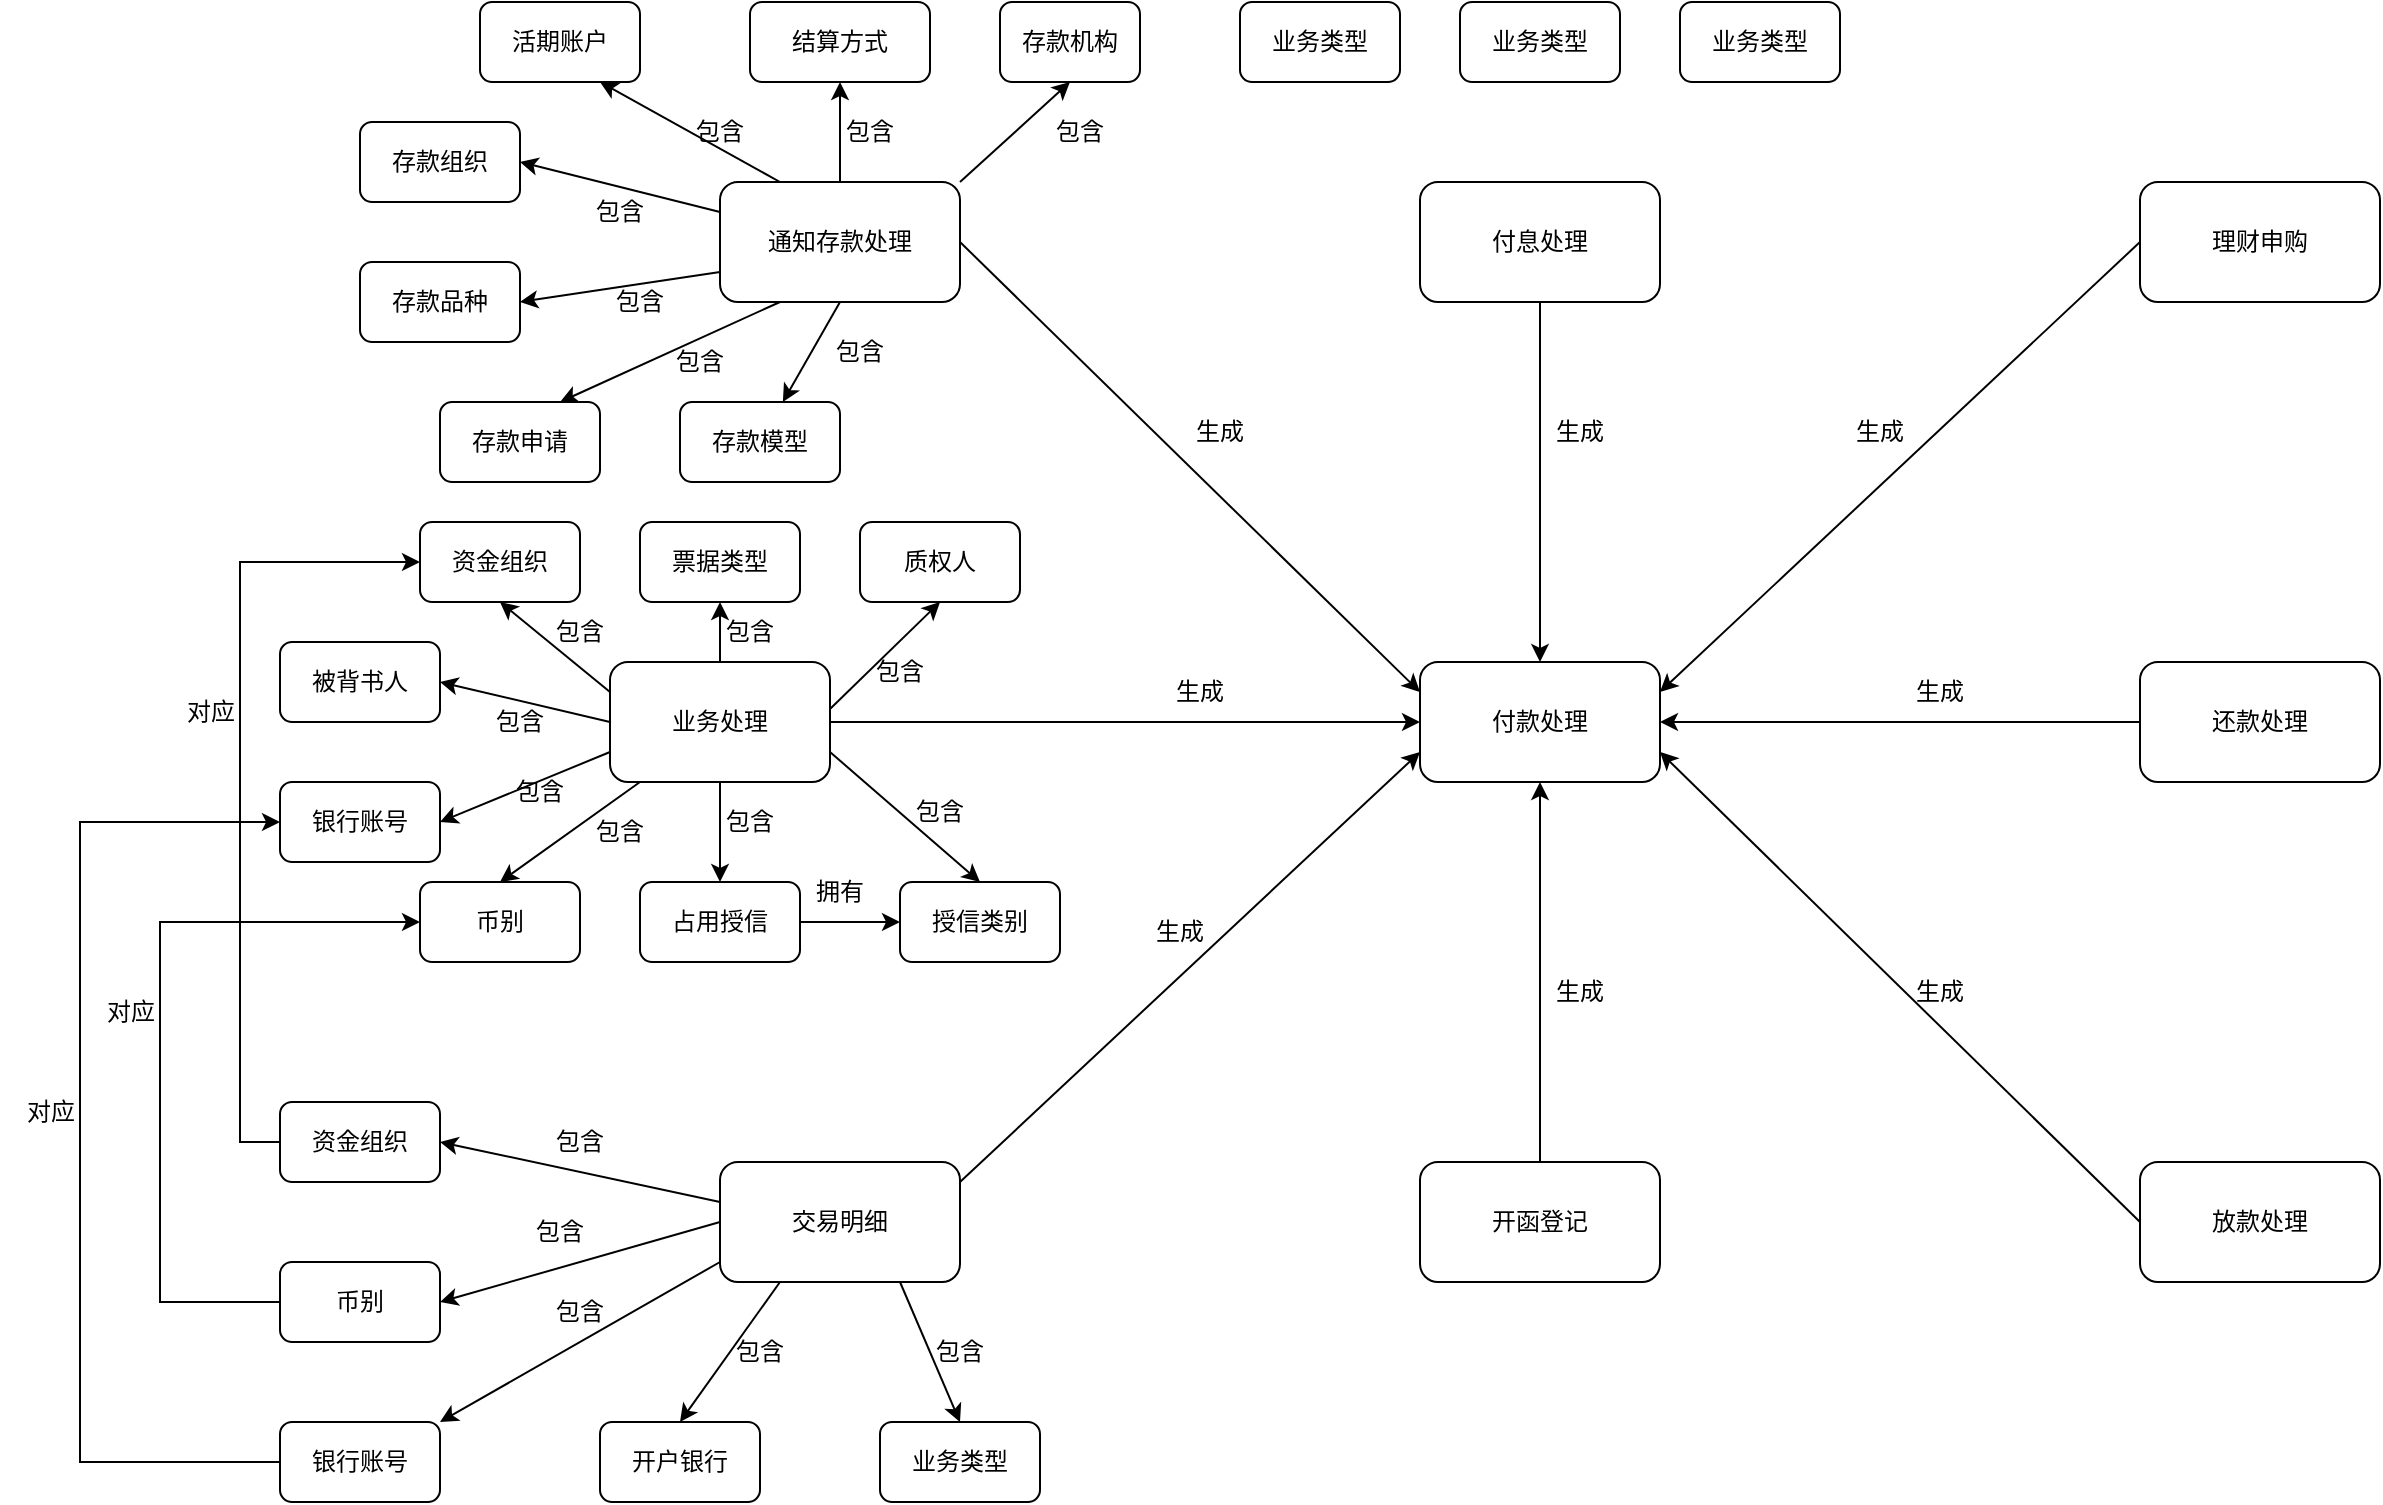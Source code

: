 <mxfile version="21.0.2" type="github">
  <diagram name="第 1 页" id="WPsOjEatMS6zGKaoQBQ-">
    <mxGraphModel dx="1434" dy="764" grid="1" gridSize="10" guides="1" tooltips="1" connect="1" arrows="1" fold="1" page="1" pageScale="1" pageWidth="3300" pageHeight="4681" math="0" shadow="0">
      <root>
        <mxCell id="0" />
        <mxCell id="1" parent="0" />
        <mxCell id="t24h0iyzKxg2oMZJbfFu-2" value="付款处理" style="rounded=1;whiteSpace=wrap;html=1;" vertex="1" parent="1">
          <mxGeometry x="870" y="450" width="120" height="60" as="geometry" />
        </mxCell>
        <mxCell id="t24h0iyzKxg2oMZJbfFu-22" style="edgeStyle=orthogonalEdgeStyle;rounded=0;orthogonalLoop=1;jettySize=auto;html=1;entryX=0.5;entryY=1;entryDx=0;entryDy=0;" edge="1" parent="1" source="t24h0iyzKxg2oMZJbfFu-3" target="t24h0iyzKxg2oMZJbfFu-2">
          <mxGeometry relative="1" as="geometry" />
        </mxCell>
        <mxCell id="t24h0iyzKxg2oMZJbfFu-3" value="开函登记" style="rounded=1;whiteSpace=wrap;html=1;" vertex="1" parent="1">
          <mxGeometry x="870" y="700" width="120" height="60" as="geometry" />
        </mxCell>
        <mxCell id="t24h0iyzKxg2oMZJbfFu-50" style="edgeStyle=orthogonalEdgeStyle;rounded=0;orthogonalLoop=1;jettySize=auto;html=1;entryX=0.5;entryY=1;entryDx=0;entryDy=0;" edge="1" parent="1" source="t24h0iyzKxg2oMZJbfFu-4" target="t24h0iyzKxg2oMZJbfFu-37">
          <mxGeometry relative="1" as="geometry" />
        </mxCell>
        <mxCell id="t24h0iyzKxg2oMZJbfFu-4" value="通知存款处理" style="rounded=1;whiteSpace=wrap;html=1;" vertex="1" parent="1">
          <mxGeometry x="520" y="210" width="120" height="60" as="geometry" />
        </mxCell>
        <mxCell id="t24h0iyzKxg2oMZJbfFu-20" style="edgeStyle=orthogonalEdgeStyle;rounded=0;orthogonalLoop=1;jettySize=auto;html=1;" edge="1" parent="1" source="t24h0iyzKxg2oMZJbfFu-5" target="t24h0iyzKxg2oMZJbfFu-2">
          <mxGeometry relative="1" as="geometry" />
        </mxCell>
        <mxCell id="t24h0iyzKxg2oMZJbfFu-5" value="付息处理" style="rounded=1;whiteSpace=wrap;html=1;" vertex="1" parent="1">
          <mxGeometry x="870" y="210" width="120" height="60" as="geometry" />
        </mxCell>
        <mxCell id="t24h0iyzKxg2oMZJbfFu-19" style="edgeStyle=orthogonalEdgeStyle;rounded=0;orthogonalLoop=1;jettySize=auto;html=1;entryX=0;entryY=0.5;entryDx=0;entryDy=0;" edge="1" parent="1" source="t24h0iyzKxg2oMZJbfFu-6" target="t24h0iyzKxg2oMZJbfFu-2">
          <mxGeometry relative="1" as="geometry" />
        </mxCell>
        <mxCell id="t24h0iyzKxg2oMZJbfFu-72" style="edgeStyle=orthogonalEdgeStyle;rounded=0;orthogonalLoop=1;jettySize=auto;html=1;" edge="1" parent="1" source="t24h0iyzKxg2oMZJbfFu-6" target="t24h0iyzKxg2oMZJbfFu-65">
          <mxGeometry relative="1" as="geometry" />
        </mxCell>
        <mxCell id="t24h0iyzKxg2oMZJbfFu-73" style="edgeStyle=orthogonalEdgeStyle;rounded=0;orthogonalLoop=1;jettySize=auto;html=1;exitX=0.5;exitY=0;exitDx=0;exitDy=0;entryX=0.5;entryY=1;entryDx=0;entryDy=0;" edge="1" parent="1" source="t24h0iyzKxg2oMZJbfFu-6" target="t24h0iyzKxg2oMZJbfFu-64">
          <mxGeometry relative="1" as="geometry" />
        </mxCell>
        <mxCell id="t24h0iyzKxg2oMZJbfFu-6" value="业务处理" style="rounded=1;whiteSpace=wrap;html=1;" vertex="1" parent="1">
          <mxGeometry x="465" y="450" width="110" height="60" as="geometry" />
        </mxCell>
        <mxCell id="t24h0iyzKxg2oMZJbfFu-7" value="交易明细" style="rounded=1;whiteSpace=wrap;html=1;" vertex="1" parent="1">
          <mxGeometry x="520" y="700" width="120" height="60" as="geometry" />
        </mxCell>
        <mxCell id="t24h0iyzKxg2oMZJbfFu-10" value="理财申购" style="rounded=1;whiteSpace=wrap;html=1;" vertex="1" parent="1">
          <mxGeometry x="1230" y="210" width="120" height="60" as="geometry" />
        </mxCell>
        <mxCell id="t24h0iyzKxg2oMZJbfFu-21" style="edgeStyle=orthogonalEdgeStyle;rounded=0;orthogonalLoop=1;jettySize=auto;html=1;entryX=1;entryY=0.5;entryDx=0;entryDy=0;" edge="1" parent="1" source="t24h0iyzKxg2oMZJbfFu-11" target="t24h0iyzKxg2oMZJbfFu-2">
          <mxGeometry relative="1" as="geometry" />
        </mxCell>
        <mxCell id="t24h0iyzKxg2oMZJbfFu-11" value="还款处理" style="rounded=1;whiteSpace=wrap;html=1;" vertex="1" parent="1">
          <mxGeometry x="1230" y="450" width="120" height="60" as="geometry" />
        </mxCell>
        <mxCell id="t24h0iyzKxg2oMZJbfFu-12" value="放款处理" style="rounded=1;whiteSpace=wrap;html=1;" vertex="1" parent="1">
          <mxGeometry x="1230" y="700" width="120" height="60" as="geometry" />
        </mxCell>
        <mxCell id="t24h0iyzKxg2oMZJbfFu-16" value="" style="endArrow=classic;html=1;rounded=0;entryX=0;entryY=0.25;entryDx=0;entryDy=0;exitX=1;exitY=0.5;exitDx=0;exitDy=0;" edge="1" parent="1" source="t24h0iyzKxg2oMZJbfFu-4" target="t24h0iyzKxg2oMZJbfFu-2">
          <mxGeometry width="50" height="50" relative="1" as="geometry">
            <mxPoint x="640" y="270" as="sourcePoint" />
            <mxPoint x="930" y="370" as="targetPoint" />
          </mxGeometry>
        </mxCell>
        <mxCell id="t24h0iyzKxg2oMZJbfFu-23" value="" style="endArrow=classic;html=1;rounded=0;entryX=0;entryY=0.75;entryDx=0;entryDy=0;" edge="1" parent="1" target="t24h0iyzKxg2oMZJbfFu-2">
          <mxGeometry width="50" height="50" relative="1" as="geometry">
            <mxPoint x="640" y="710" as="sourcePoint" />
            <mxPoint x="690" y="660" as="targetPoint" />
          </mxGeometry>
        </mxCell>
        <mxCell id="t24h0iyzKxg2oMZJbfFu-24" value="" style="endArrow=classic;html=1;rounded=0;exitX=0;exitY=0.5;exitDx=0;exitDy=0;entryX=1;entryY=0.25;entryDx=0;entryDy=0;" edge="1" parent="1" source="t24h0iyzKxg2oMZJbfFu-10" target="t24h0iyzKxg2oMZJbfFu-2">
          <mxGeometry width="50" height="50" relative="1" as="geometry">
            <mxPoint x="1160" y="350" as="sourcePoint" />
            <mxPoint x="1210" y="300" as="targetPoint" />
          </mxGeometry>
        </mxCell>
        <mxCell id="t24h0iyzKxg2oMZJbfFu-25" value="" style="endArrow=classic;html=1;rounded=0;entryX=1;entryY=0.75;entryDx=0;entryDy=0;exitX=0;exitY=0.5;exitDx=0;exitDy=0;" edge="1" parent="1" source="t24h0iyzKxg2oMZJbfFu-12" target="t24h0iyzKxg2oMZJbfFu-2">
          <mxGeometry width="50" height="50" relative="1" as="geometry">
            <mxPoint x="1230" y="720" as="sourcePoint" />
            <mxPoint x="1280" y="670" as="targetPoint" />
          </mxGeometry>
        </mxCell>
        <mxCell id="t24h0iyzKxg2oMZJbfFu-27" value="生成" style="text;html=1;strokeColor=none;fillColor=none;align=center;verticalAlign=middle;whiteSpace=wrap;rounded=0;" vertex="1" parent="1">
          <mxGeometry x="740" y="320" width="60" height="30" as="geometry" />
        </mxCell>
        <mxCell id="t24h0iyzKxg2oMZJbfFu-28" value="生成" style="text;html=1;strokeColor=none;fillColor=none;align=center;verticalAlign=middle;whiteSpace=wrap;rounded=0;" vertex="1" parent="1">
          <mxGeometry x="730" y="450" width="60" height="30" as="geometry" />
        </mxCell>
        <mxCell id="t24h0iyzKxg2oMZJbfFu-29" value="生成" style="text;html=1;strokeColor=none;fillColor=none;align=center;verticalAlign=middle;whiteSpace=wrap;rounded=0;" vertex="1" parent="1">
          <mxGeometry x="720" y="570" width="60" height="30" as="geometry" />
        </mxCell>
        <mxCell id="t24h0iyzKxg2oMZJbfFu-30" value="生成" style="text;html=1;strokeColor=none;fillColor=none;align=center;verticalAlign=middle;whiteSpace=wrap;rounded=0;" vertex="1" parent="1">
          <mxGeometry x="920" y="600" width="60" height="30" as="geometry" />
        </mxCell>
        <mxCell id="t24h0iyzKxg2oMZJbfFu-31" value="生成" style="text;html=1;strokeColor=none;fillColor=none;align=center;verticalAlign=middle;whiteSpace=wrap;rounded=0;" vertex="1" parent="1">
          <mxGeometry x="1100" y="600" width="60" height="30" as="geometry" />
        </mxCell>
        <mxCell id="t24h0iyzKxg2oMZJbfFu-32" value="生成" style="text;html=1;strokeColor=none;fillColor=none;align=center;verticalAlign=middle;whiteSpace=wrap;rounded=0;" vertex="1" parent="1">
          <mxGeometry x="1100" y="450" width="60" height="30" as="geometry" />
        </mxCell>
        <mxCell id="t24h0iyzKxg2oMZJbfFu-33" value="生成" style="text;html=1;strokeColor=none;fillColor=none;align=center;verticalAlign=middle;whiteSpace=wrap;rounded=0;" vertex="1" parent="1">
          <mxGeometry x="1070" y="320" width="60" height="30" as="geometry" />
        </mxCell>
        <mxCell id="t24h0iyzKxg2oMZJbfFu-34" value="生成" style="text;html=1;strokeColor=none;fillColor=none;align=center;verticalAlign=middle;whiteSpace=wrap;rounded=0;" vertex="1" parent="1">
          <mxGeometry x="920" y="320" width="60" height="30" as="geometry" />
        </mxCell>
        <mxCell id="t24h0iyzKxg2oMZJbfFu-35" value="存款申请" style="rounded=1;whiteSpace=wrap;html=1;" vertex="1" parent="1">
          <mxGeometry x="380" y="320" width="80" height="40" as="geometry" />
        </mxCell>
        <mxCell id="t24h0iyzKxg2oMZJbfFu-36" value="存款组织" style="rounded=1;whiteSpace=wrap;html=1;" vertex="1" parent="1">
          <mxGeometry x="340" y="180" width="80" height="40" as="geometry" />
        </mxCell>
        <mxCell id="t24h0iyzKxg2oMZJbfFu-37" value="结算方式" style="rounded=1;whiteSpace=wrap;html=1;" vertex="1" parent="1">
          <mxGeometry x="535" y="120" width="90" height="40" as="geometry" />
        </mxCell>
        <mxCell id="t24h0iyzKxg2oMZJbfFu-38" value="活期账户" style="rounded=1;whiteSpace=wrap;html=1;" vertex="1" parent="1">
          <mxGeometry x="400" y="120" width="80" height="40" as="geometry" />
        </mxCell>
        <mxCell id="t24h0iyzKxg2oMZJbfFu-39" value="存款品种" style="rounded=1;whiteSpace=wrap;html=1;" vertex="1" parent="1">
          <mxGeometry x="340" y="250" width="80" height="40" as="geometry" />
        </mxCell>
        <mxCell id="t24h0iyzKxg2oMZJbfFu-40" value="存款模型" style="rounded=1;whiteSpace=wrap;html=1;" vertex="1" parent="1">
          <mxGeometry x="500" y="320" width="80" height="40" as="geometry" />
        </mxCell>
        <mxCell id="t24h0iyzKxg2oMZJbfFu-41" value="存款机构" style="rounded=1;whiteSpace=wrap;html=1;" vertex="1" parent="1">
          <mxGeometry x="660" y="120" width="70" height="40" as="geometry" />
        </mxCell>
        <mxCell id="t24h0iyzKxg2oMZJbfFu-45" value="" style="endArrow=classic;html=1;rounded=0;entryX=1;entryY=0.5;entryDx=0;entryDy=0;exitX=0;exitY=0.25;exitDx=0;exitDy=0;" edge="1" parent="1" source="t24h0iyzKxg2oMZJbfFu-4" target="t24h0iyzKxg2oMZJbfFu-36">
          <mxGeometry width="50" height="50" relative="1" as="geometry">
            <mxPoint x="830" y="480" as="sourcePoint" />
            <mxPoint x="880" y="430" as="targetPoint" />
          </mxGeometry>
        </mxCell>
        <mxCell id="t24h0iyzKxg2oMZJbfFu-46" value="" style="endArrow=classic;html=1;rounded=0;entryX=1;entryY=0.5;entryDx=0;entryDy=0;exitX=0;exitY=0.75;exitDx=0;exitDy=0;" edge="1" parent="1" source="t24h0iyzKxg2oMZJbfFu-4" target="t24h0iyzKxg2oMZJbfFu-39">
          <mxGeometry width="50" height="50" relative="1" as="geometry">
            <mxPoint x="530" y="235" as="sourcePoint" />
            <mxPoint x="430" y="210" as="targetPoint" />
          </mxGeometry>
        </mxCell>
        <mxCell id="t24h0iyzKxg2oMZJbfFu-47" value="" style="endArrow=classic;html=1;rounded=0;entryX=0.75;entryY=0;entryDx=0;entryDy=0;exitX=0.25;exitY=1;exitDx=0;exitDy=0;" edge="1" parent="1" source="t24h0iyzKxg2oMZJbfFu-4" target="t24h0iyzKxg2oMZJbfFu-35">
          <mxGeometry width="50" height="50" relative="1" as="geometry">
            <mxPoint x="530" y="235" as="sourcePoint" />
            <mxPoint x="430" y="210" as="targetPoint" />
          </mxGeometry>
        </mxCell>
        <mxCell id="t24h0iyzKxg2oMZJbfFu-49" value="" style="endArrow=classic;html=1;rounded=0;exitX=0.5;exitY=1;exitDx=0;exitDy=0;" edge="1" parent="1" source="t24h0iyzKxg2oMZJbfFu-4" target="t24h0iyzKxg2oMZJbfFu-40">
          <mxGeometry width="50" height="50" relative="1" as="geometry">
            <mxPoint x="530" y="235" as="sourcePoint" />
            <mxPoint x="430" y="210" as="targetPoint" />
          </mxGeometry>
        </mxCell>
        <mxCell id="t24h0iyzKxg2oMZJbfFu-51" value="" style="endArrow=classic;html=1;rounded=0;entryX=0.5;entryY=1;entryDx=0;entryDy=0;exitX=1;exitY=0;exitDx=0;exitDy=0;" edge="1" parent="1" source="t24h0iyzKxg2oMZJbfFu-4" target="t24h0iyzKxg2oMZJbfFu-41">
          <mxGeometry width="50" height="50" relative="1" as="geometry">
            <mxPoint x="530" y="235" as="sourcePoint" />
            <mxPoint x="430" y="210" as="targetPoint" />
          </mxGeometry>
        </mxCell>
        <mxCell id="t24h0iyzKxg2oMZJbfFu-52" value="" style="endArrow=classic;html=1;rounded=0;entryX=0.75;entryY=1;entryDx=0;entryDy=0;exitX=0.25;exitY=0;exitDx=0;exitDy=0;" edge="1" parent="1" source="t24h0iyzKxg2oMZJbfFu-4" target="t24h0iyzKxg2oMZJbfFu-38">
          <mxGeometry width="50" height="50" relative="1" as="geometry">
            <mxPoint x="650" y="220" as="sourcePoint" />
            <mxPoint x="735" y="170" as="targetPoint" />
          </mxGeometry>
        </mxCell>
        <mxCell id="t24h0iyzKxg2oMZJbfFu-53" value="包含" style="text;html=1;strokeColor=none;fillColor=none;align=center;verticalAlign=middle;whiteSpace=wrap;rounded=0;" vertex="1" parent="1">
          <mxGeometry x="440" y="210" width="60" height="30" as="geometry" />
        </mxCell>
        <mxCell id="t24h0iyzKxg2oMZJbfFu-54" value="包含" style="text;html=1;strokeColor=none;fillColor=none;align=center;verticalAlign=middle;whiteSpace=wrap;rounded=0;" vertex="1" parent="1">
          <mxGeometry x="450" y="255" width="60" height="30" as="geometry" />
        </mxCell>
        <mxCell id="t24h0iyzKxg2oMZJbfFu-56" value="包含" style="text;html=1;strokeColor=none;fillColor=none;align=center;verticalAlign=middle;whiteSpace=wrap;rounded=0;" vertex="1" parent="1">
          <mxGeometry x="480" y="285" width="60" height="30" as="geometry" />
        </mxCell>
        <mxCell id="t24h0iyzKxg2oMZJbfFu-57" value="包含" style="text;html=1;strokeColor=none;fillColor=none;align=center;verticalAlign=middle;whiteSpace=wrap;rounded=0;" vertex="1" parent="1">
          <mxGeometry x="560" y="280" width="60" height="30" as="geometry" />
        </mxCell>
        <mxCell id="t24h0iyzKxg2oMZJbfFu-58" value="包含" style="text;html=1;strokeColor=none;fillColor=none;align=center;verticalAlign=middle;whiteSpace=wrap;rounded=0;" vertex="1" parent="1">
          <mxGeometry x="670" y="170" width="60" height="30" as="geometry" />
        </mxCell>
        <mxCell id="t24h0iyzKxg2oMZJbfFu-59" value="包含" style="text;html=1;strokeColor=none;fillColor=none;align=center;verticalAlign=middle;whiteSpace=wrap;rounded=0;" vertex="1" parent="1">
          <mxGeometry x="565" y="170" width="60" height="30" as="geometry" />
        </mxCell>
        <mxCell id="t24h0iyzKxg2oMZJbfFu-60" value="包含" style="text;html=1;strokeColor=none;fillColor=none;align=center;verticalAlign=middle;whiteSpace=wrap;rounded=0;" vertex="1" parent="1">
          <mxGeometry x="490" y="170" width="60" height="30" as="geometry" />
        </mxCell>
        <mxCell id="t24h0iyzKxg2oMZJbfFu-61" value="资金组织" style="rounded=1;whiteSpace=wrap;html=1;" vertex="1" parent="1">
          <mxGeometry x="370" y="380" width="80" height="40" as="geometry" />
        </mxCell>
        <mxCell id="t24h0iyzKxg2oMZJbfFu-62" value="质权人" style="rounded=1;whiteSpace=wrap;html=1;" vertex="1" parent="1">
          <mxGeometry x="590" y="380" width="80" height="40" as="geometry" />
        </mxCell>
        <mxCell id="t24h0iyzKxg2oMZJbfFu-63" value="被背书人" style="rounded=1;whiteSpace=wrap;html=1;" vertex="1" parent="1">
          <mxGeometry x="300" y="440" width="80" height="40" as="geometry" />
        </mxCell>
        <mxCell id="t24h0iyzKxg2oMZJbfFu-64" value="票据类型" style="rounded=1;whiteSpace=wrap;html=1;" vertex="1" parent="1">
          <mxGeometry x="480" y="380" width="80" height="40" as="geometry" />
        </mxCell>
        <mxCell id="t24h0iyzKxg2oMZJbfFu-109" style="edgeStyle=orthogonalEdgeStyle;rounded=0;orthogonalLoop=1;jettySize=auto;html=1;" edge="1" parent="1" source="t24h0iyzKxg2oMZJbfFu-65" target="t24h0iyzKxg2oMZJbfFu-68">
          <mxGeometry relative="1" as="geometry" />
        </mxCell>
        <mxCell id="t24h0iyzKxg2oMZJbfFu-65" value="占用授信" style="rounded=1;whiteSpace=wrap;html=1;" vertex="1" parent="1">
          <mxGeometry x="480" y="560" width="80" height="40" as="geometry" />
        </mxCell>
        <mxCell id="t24h0iyzKxg2oMZJbfFu-66" value="银行账号" style="rounded=1;whiteSpace=wrap;html=1;" vertex="1" parent="1">
          <mxGeometry x="300" y="510" width="80" height="40" as="geometry" />
        </mxCell>
        <mxCell id="t24h0iyzKxg2oMZJbfFu-67" value="币别" style="rounded=1;whiteSpace=wrap;html=1;" vertex="1" parent="1">
          <mxGeometry x="370" y="560" width="80" height="40" as="geometry" />
        </mxCell>
        <mxCell id="t24h0iyzKxg2oMZJbfFu-68" value="授信类别" style="rounded=1;whiteSpace=wrap;html=1;" vertex="1" parent="1">
          <mxGeometry x="610" y="560" width="80" height="40" as="geometry" />
        </mxCell>
        <mxCell id="t24h0iyzKxg2oMZJbfFu-69" value="" style="endArrow=classic;html=1;rounded=0;entryX=0.5;entryY=1;entryDx=0;entryDy=0;exitX=1;exitY=0.392;exitDx=0;exitDy=0;exitPerimeter=0;" edge="1" parent="1" source="t24h0iyzKxg2oMZJbfFu-6" target="t24h0iyzKxg2oMZJbfFu-62">
          <mxGeometry width="50" height="50" relative="1" as="geometry">
            <mxPoint x="600" y="460" as="sourcePoint" />
            <mxPoint x="650" y="410" as="targetPoint" />
          </mxGeometry>
        </mxCell>
        <mxCell id="t24h0iyzKxg2oMZJbfFu-71" value="" style="endArrow=classic;html=1;rounded=0;exitX=1;exitY=0.75;exitDx=0;exitDy=0;entryX=0.5;entryY=0;entryDx=0;entryDy=0;" edge="1" parent="1" source="t24h0iyzKxg2oMZJbfFu-6" target="t24h0iyzKxg2oMZJbfFu-68">
          <mxGeometry width="50" height="50" relative="1" as="geometry">
            <mxPoint x="830" y="480" as="sourcePoint" />
            <mxPoint x="770" y="550" as="targetPoint" />
          </mxGeometry>
        </mxCell>
        <mxCell id="t24h0iyzKxg2oMZJbfFu-74" value="" style="endArrow=classic;html=1;rounded=0;entryX=0.5;entryY=1;entryDx=0;entryDy=0;exitX=0;exitY=0.25;exitDx=0;exitDy=0;" edge="1" parent="1" source="t24h0iyzKxg2oMZJbfFu-6" target="t24h0iyzKxg2oMZJbfFu-61">
          <mxGeometry width="50" height="50" relative="1" as="geometry">
            <mxPoint x="410" y="505" as="sourcePoint" />
            <mxPoint x="460" y="455" as="targetPoint" />
          </mxGeometry>
        </mxCell>
        <mxCell id="t24h0iyzKxg2oMZJbfFu-75" value="" style="endArrow=classic;html=1;rounded=0;entryX=1;entryY=0.5;entryDx=0;entryDy=0;exitX=0;exitY=0.5;exitDx=0;exitDy=0;" edge="1" parent="1" source="t24h0iyzKxg2oMZJbfFu-6" target="t24h0iyzKxg2oMZJbfFu-63">
          <mxGeometry width="50" height="50" relative="1" as="geometry">
            <mxPoint x="830" y="480" as="sourcePoint" />
            <mxPoint x="880" y="430" as="targetPoint" />
          </mxGeometry>
        </mxCell>
        <mxCell id="t24h0iyzKxg2oMZJbfFu-77" value="" style="endArrow=classic;html=1;rounded=0;entryX=1;entryY=0.5;entryDx=0;entryDy=0;exitX=0;exitY=0.75;exitDx=0;exitDy=0;" edge="1" parent="1" source="t24h0iyzKxg2oMZJbfFu-6" target="t24h0iyzKxg2oMZJbfFu-66">
          <mxGeometry width="50" height="50" relative="1" as="geometry">
            <mxPoint x="410" y="550" as="sourcePoint" />
            <mxPoint x="460" y="500" as="targetPoint" />
          </mxGeometry>
        </mxCell>
        <mxCell id="t24h0iyzKxg2oMZJbfFu-78" value="" style="endArrow=classic;html=1;rounded=0;entryX=0.5;entryY=0;entryDx=0;entryDy=0;" edge="1" parent="1" target="t24h0iyzKxg2oMZJbfFu-67">
          <mxGeometry width="50" height="50" relative="1" as="geometry">
            <mxPoint x="480" y="510" as="sourcePoint" />
            <mxPoint x="420" y="570" as="targetPoint" />
          </mxGeometry>
        </mxCell>
        <mxCell id="t24h0iyzKxg2oMZJbfFu-79" value="包含" style="text;html=1;strokeColor=none;fillColor=none;align=center;verticalAlign=middle;whiteSpace=wrap;rounded=0;" vertex="1" parent="1">
          <mxGeometry x="505" y="420" width="60" height="30" as="geometry" />
        </mxCell>
        <mxCell id="t24h0iyzKxg2oMZJbfFu-80" value="包含" style="text;html=1;strokeColor=none;fillColor=none;align=center;verticalAlign=middle;whiteSpace=wrap;rounded=0;" vertex="1" parent="1">
          <mxGeometry x="580" y="440" width="60" height="30" as="geometry" />
        </mxCell>
        <mxCell id="t24h0iyzKxg2oMZJbfFu-81" value="包含" style="text;html=1;strokeColor=none;fillColor=none;align=center;verticalAlign=middle;whiteSpace=wrap;rounded=0;" vertex="1" parent="1">
          <mxGeometry x="600" y="510" width="60" height="30" as="geometry" />
        </mxCell>
        <mxCell id="t24h0iyzKxg2oMZJbfFu-82" value="包含" style="text;html=1;strokeColor=none;fillColor=none;align=center;verticalAlign=middle;whiteSpace=wrap;rounded=0;" vertex="1" parent="1">
          <mxGeometry x="505" y="515" width="60" height="30" as="geometry" />
        </mxCell>
        <mxCell id="t24h0iyzKxg2oMZJbfFu-83" value="包含" style="text;html=1;strokeColor=none;fillColor=none;align=center;verticalAlign=middle;whiteSpace=wrap;rounded=0;" vertex="1" parent="1">
          <mxGeometry x="440" y="520" width="60" height="30" as="geometry" />
        </mxCell>
        <mxCell id="t24h0iyzKxg2oMZJbfFu-84" value="包含" style="text;html=1;strokeColor=none;fillColor=none;align=center;verticalAlign=middle;whiteSpace=wrap;rounded=0;" vertex="1" parent="1">
          <mxGeometry x="410" y="500" width="40" height="30" as="geometry" />
        </mxCell>
        <mxCell id="t24h0iyzKxg2oMZJbfFu-87" value="包含" style="text;html=1;strokeColor=none;fillColor=none;align=center;verticalAlign=middle;whiteSpace=wrap;rounded=0;" vertex="1" parent="1">
          <mxGeometry x="400" y="465" width="40" height="30" as="geometry" />
        </mxCell>
        <mxCell id="t24h0iyzKxg2oMZJbfFu-88" value="包含" style="text;html=1;strokeColor=none;fillColor=none;align=center;verticalAlign=middle;whiteSpace=wrap;rounded=0;" vertex="1" parent="1">
          <mxGeometry x="430" y="420" width="40" height="30" as="geometry" />
        </mxCell>
        <mxCell id="t24h0iyzKxg2oMZJbfFu-103" style="edgeStyle=orthogonalEdgeStyle;rounded=0;orthogonalLoop=1;jettySize=auto;html=1;entryX=0;entryY=0.5;entryDx=0;entryDy=0;" edge="1" parent="1" source="t24h0iyzKxg2oMZJbfFu-89" target="t24h0iyzKxg2oMZJbfFu-61">
          <mxGeometry relative="1" as="geometry">
            <Array as="points">
              <mxPoint x="280" y="690" />
              <mxPoint x="280" y="400" />
            </Array>
          </mxGeometry>
        </mxCell>
        <mxCell id="t24h0iyzKxg2oMZJbfFu-89" value="资金组织" style="rounded=1;whiteSpace=wrap;html=1;" vertex="1" parent="1">
          <mxGeometry x="300" y="670" width="80" height="40" as="geometry" />
        </mxCell>
        <mxCell id="t24h0iyzKxg2oMZJbfFu-90" value="业务类型" style="rounded=1;whiteSpace=wrap;html=1;" vertex="1" parent="1">
          <mxGeometry x="600" y="830" width="80" height="40" as="geometry" />
        </mxCell>
        <mxCell id="t24h0iyzKxg2oMZJbfFu-105" style="edgeStyle=orthogonalEdgeStyle;rounded=0;orthogonalLoop=1;jettySize=auto;html=1;" edge="1" parent="1" source="t24h0iyzKxg2oMZJbfFu-91" target="t24h0iyzKxg2oMZJbfFu-67">
          <mxGeometry relative="1" as="geometry">
            <Array as="points">
              <mxPoint x="240" y="770" />
              <mxPoint x="240" y="580" />
            </Array>
          </mxGeometry>
        </mxCell>
        <mxCell id="t24h0iyzKxg2oMZJbfFu-91" value="币别" style="rounded=1;whiteSpace=wrap;html=1;" vertex="1" parent="1">
          <mxGeometry x="300" y="750" width="80" height="40" as="geometry" />
        </mxCell>
        <mxCell id="t24h0iyzKxg2oMZJbfFu-92" value="开户银行" style="rounded=1;whiteSpace=wrap;html=1;" vertex="1" parent="1">
          <mxGeometry x="460" y="830" width="80" height="40" as="geometry" />
        </mxCell>
        <mxCell id="t24h0iyzKxg2oMZJbfFu-107" style="edgeStyle=orthogonalEdgeStyle;rounded=0;orthogonalLoop=1;jettySize=auto;html=1;" edge="1" parent="1" source="t24h0iyzKxg2oMZJbfFu-94" target="t24h0iyzKxg2oMZJbfFu-66">
          <mxGeometry relative="1" as="geometry">
            <Array as="points">
              <mxPoint x="200" y="850" />
              <mxPoint x="200" y="530" />
            </Array>
          </mxGeometry>
        </mxCell>
        <mxCell id="t24h0iyzKxg2oMZJbfFu-94" value="银行账号" style="rounded=1;whiteSpace=wrap;html=1;" vertex="1" parent="1">
          <mxGeometry x="300" y="830" width="80" height="40" as="geometry" />
        </mxCell>
        <mxCell id="t24h0iyzKxg2oMZJbfFu-98" value="" style="endArrow=classic;html=1;rounded=0;entryX=1;entryY=0.5;entryDx=0;entryDy=0;" edge="1" parent="1" target="t24h0iyzKxg2oMZJbfFu-89">
          <mxGeometry width="50" height="50" relative="1" as="geometry">
            <mxPoint x="520" y="720" as="sourcePoint" />
            <mxPoint x="880" y="730" as="targetPoint" />
          </mxGeometry>
        </mxCell>
        <mxCell id="t24h0iyzKxg2oMZJbfFu-99" value="" style="endArrow=classic;html=1;rounded=0;entryX=1;entryY=0.5;entryDx=0;entryDy=0;" edge="1" parent="1" target="t24h0iyzKxg2oMZJbfFu-91">
          <mxGeometry width="50" height="50" relative="1" as="geometry">
            <mxPoint x="520" y="730" as="sourcePoint" />
            <mxPoint x="410" y="700" as="targetPoint" />
          </mxGeometry>
        </mxCell>
        <mxCell id="t24h0iyzKxg2oMZJbfFu-100" value="" style="endArrow=classic;html=1;rounded=0;entryX=1;entryY=0;entryDx=0;entryDy=0;" edge="1" parent="1" target="t24h0iyzKxg2oMZJbfFu-94">
          <mxGeometry width="50" height="50" relative="1" as="geometry">
            <mxPoint x="520" y="750" as="sourcePoint" />
            <mxPoint x="410" y="780" as="targetPoint" />
          </mxGeometry>
        </mxCell>
        <mxCell id="t24h0iyzKxg2oMZJbfFu-101" value="" style="endArrow=classic;html=1;rounded=0;entryX=0.5;entryY=0;entryDx=0;entryDy=0;exitX=0.25;exitY=1;exitDx=0;exitDy=0;" edge="1" parent="1" source="t24h0iyzKxg2oMZJbfFu-7" target="t24h0iyzKxg2oMZJbfFu-92">
          <mxGeometry width="50" height="50" relative="1" as="geometry">
            <mxPoint x="530" y="760" as="sourcePoint" />
            <mxPoint x="410" y="840" as="targetPoint" />
          </mxGeometry>
        </mxCell>
        <mxCell id="t24h0iyzKxg2oMZJbfFu-102" value="" style="endArrow=classic;html=1;rounded=0;entryX=0.5;entryY=0;entryDx=0;entryDy=0;exitX=0.75;exitY=1;exitDx=0;exitDy=0;" edge="1" parent="1" source="t24h0iyzKxg2oMZJbfFu-7" target="t24h0iyzKxg2oMZJbfFu-90">
          <mxGeometry width="50" height="50" relative="1" as="geometry">
            <mxPoint x="560" y="770" as="sourcePoint" />
            <mxPoint x="510" y="840" as="targetPoint" />
          </mxGeometry>
        </mxCell>
        <mxCell id="t24h0iyzKxg2oMZJbfFu-104" value="对应" style="text;html=1;align=center;verticalAlign=middle;resizable=0;points=[];autosize=1;strokeColor=none;fillColor=none;" vertex="1" parent="1">
          <mxGeometry x="240" y="460" width="50" height="30" as="geometry" />
        </mxCell>
        <mxCell id="t24h0iyzKxg2oMZJbfFu-106" value="对应" style="text;html=1;align=center;verticalAlign=middle;resizable=0;points=[];autosize=1;strokeColor=none;fillColor=none;" vertex="1" parent="1">
          <mxGeometry x="200" y="610" width="50" height="30" as="geometry" />
        </mxCell>
        <mxCell id="t24h0iyzKxg2oMZJbfFu-108" value="对应" style="text;html=1;align=center;verticalAlign=middle;resizable=0;points=[];autosize=1;strokeColor=none;fillColor=none;" vertex="1" parent="1">
          <mxGeometry x="160" y="660" width="50" height="30" as="geometry" />
        </mxCell>
        <mxCell id="t24h0iyzKxg2oMZJbfFu-110" value="拥有" style="text;html=1;strokeColor=none;fillColor=none;align=center;verticalAlign=middle;whiteSpace=wrap;rounded=0;" vertex="1" parent="1">
          <mxGeometry x="550" y="550" width="60" height="30" as="geometry" />
        </mxCell>
        <mxCell id="t24h0iyzKxg2oMZJbfFu-111" value="包含" style="text;html=1;strokeColor=none;fillColor=none;align=center;verticalAlign=middle;whiteSpace=wrap;rounded=0;" vertex="1" parent="1">
          <mxGeometry x="420" y="675" width="60" height="30" as="geometry" />
        </mxCell>
        <mxCell id="t24h0iyzKxg2oMZJbfFu-112" value="包含" style="text;html=1;strokeColor=none;fillColor=none;align=center;verticalAlign=middle;whiteSpace=wrap;rounded=0;" vertex="1" parent="1">
          <mxGeometry x="410" y="720" width="60" height="30" as="geometry" />
        </mxCell>
        <mxCell id="t24h0iyzKxg2oMZJbfFu-113" value="包含" style="text;html=1;strokeColor=none;fillColor=none;align=center;verticalAlign=middle;whiteSpace=wrap;rounded=0;" vertex="1" parent="1">
          <mxGeometry x="420" y="760" width="60" height="30" as="geometry" />
        </mxCell>
        <mxCell id="t24h0iyzKxg2oMZJbfFu-115" value="包含" style="text;html=1;strokeColor=none;fillColor=none;align=center;verticalAlign=middle;whiteSpace=wrap;rounded=0;" vertex="1" parent="1">
          <mxGeometry x="510" y="780" width="60" height="30" as="geometry" />
        </mxCell>
        <mxCell id="t24h0iyzKxg2oMZJbfFu-116" value="包含" style="text;html=1;strokeColor=none;fillColor=none;align=center;verticalAlign=middle;whiteSpace=wrap;rounded=0;" vertex="1" parent="1">
          <mxGeometry x="610" y="780" width="60" height="30" as="geometry" />
        </mxCell>
        <mxCell id="t24h0iyzKxg2oMZJbfFu-117" value="业务类型" style="rounded=1;whiteSpace=wrap;html=1;" vertex="1" parent="1">
          <mxGeometry x="780" y="120" width="80" height="40" as="geometry" />
        </mxCell>
        <mxCell id="t24h0iyzKxg2oMZJbfFu-118" value="业务类型" style="rounded=1;whiteSpace=wrap;html=1;" vertex="1" parent="1">
          <mxGeometry x="890" y="120" width="80" height="40" as="geometry" />
        </mxCell>
        <mxCell id="t24h0iyzKxg2oMZJbfFu-119" value="业务类型" style="rounded=1;whiteSpace=wrap;html=1;" vertex="1" parent="1">
          <mxGeometry x="1000" y="120" width="80" height="40" as="geometry" />
        </mxCell>
      </root>
    </mxGraphModel>
  </diagram>
</mxfile>
